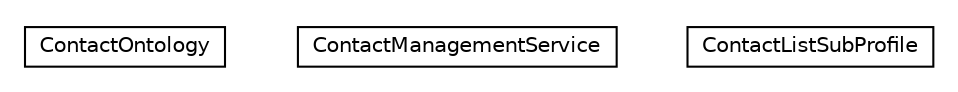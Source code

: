 #!/usr/local/bin/dot
#
# Class diagram 
# Generated by UMLGraph version R5_6-24-gf6e263 (http://www.umlgraph.org/)
#

digraph G {
	edge [fontname="Helvetica",fontsize=10,labelfontname="Helvetica",labelfontsize=10];
	node [fontname="Helvetica",fontsize=10,shape=plaintext];
	nodesep=0.25;
	ranksep=0.5;
	// org.universAAL.ontology.profile.contact.ContactOntology
	c392027 [label=<<table title="org.universAAL.ontology.profile.contact.ContactOntology" border="0" cellborder="1" cellspacing="0" cellpadding="2" port="p" href="./ContactOntology.html">
		<tr><td><table border="0" cellspacing="0" cellpadding="1">
<tr><td align="center" balign="center"> ContactOntology </td></tr>
		</table></td></tr>
		</table>>, URL="./ContactOntology.html", fontname="Helvetica", fontcolor="black", fontsize=10.0];
	// org.universAAL.ontology.profile.contact.ContactManagementService
	c392028 [label=<<table title="org.universAAL.ontology.profile.contact.ContactManagementService" border="0" cellborder="1" cellspacing="0" cellpadding="2" port="p" href="./ContactManagementService.html">
		<tr><td><table border="0" cellspacing="0" cellpadding="1">
<tr><td align="center" balign="center"> ContactManagementService </td></tr>
		</table></td></tr>
		</table>>, URL="./ContactManagementService.html", fontname="Helvetica", fontcolor="black", fontsize=10.0];
	// org.universAAL.ontology.profile.contact.ContactListSubProfile
	c392029 [label=<<table title="org.universAAL.ontology.profile.contact.ContactListSubProfile" border="0" cellborder="1" cellspacing="0" cellpadding="2" port="p" href="./ContactListSubProfile.html">
		<tr><td><table border="0" cellspacing="0" cellpadding="1">
<tr><td align="center" balign="center"> ContactListSubProfile </td></tr>
		</table></td></tr>
		</table>>, URL="./ContactListSubProfile.html", fontname="Helvetica", fontcolor="black", fontsize=10.0];
}

